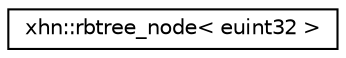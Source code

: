 digraph "Graphical Class Hierarchy"
{
  edge [fontname="Helvetica",fontsize="10",labelfontname="Helvetica",labelfontsize="10"];
  node [fontname="Helvetica",fontsize="10",shape=record];
  rankdir="LR";
  Node1 [label="xhn::rbtree_node\< euint32 \>",height=0.2,width=0.4,color="black", fillcolor="white", style="filled",URL="$classxhn_1_1rbtree__node.html"];
}
